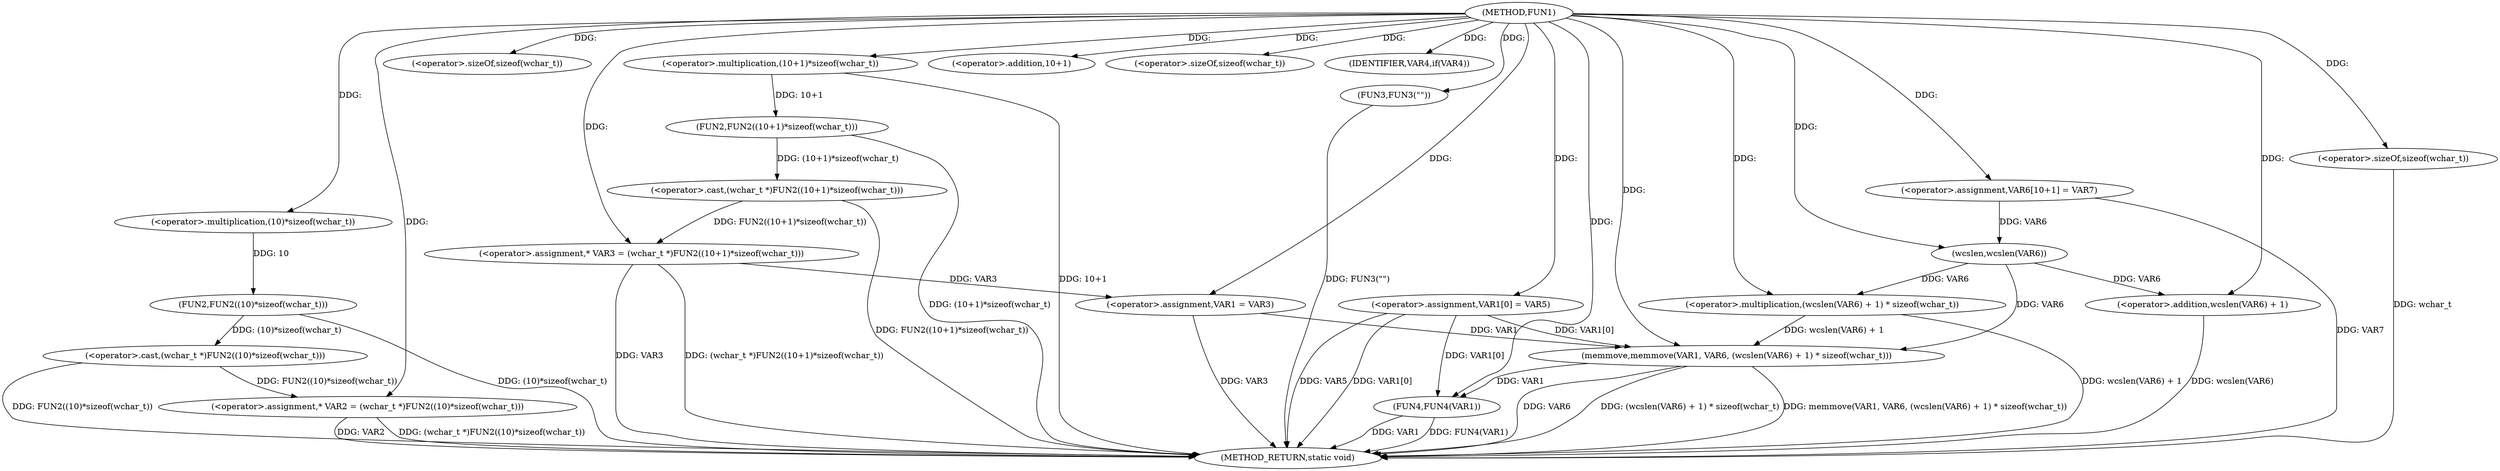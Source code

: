 digraph FUN1 {  
"1000100" [label = "(METHOD,FUN1)" ]
"1000157" [label = "(METHOD_RETURN,static void)" ]
"1000104" [label = "(<operator>.assignment,* VAR2 = (wchar_t *)FUN2((10)*sizeof(wchar_t)))" ]
"1000106" [label = "(<operator>.cast,(wchar_t *)FUN2((10)*sizeof(wchar_t)))" ]
"1000108" [label = "(FUN2,FUN2((10)*sizeof(wchar_t)))" ]
"1000109" [label = "(<operator>.multiplication,(10)*sizeof(wchar_t))" ]
"1000111" [label = "(<operator>.sizeOf,sizeof(wchar_t))" ]
"1000114" [label = "(<operator>.assignment,* VAR3 = (wchar_t *)FUN2((10+1)*sizeof(wchar_t)))" ]
"1000116" [label = "(<operator>.cast,(wchar_t *)FUN2((10+1)*sizeof(wchar_t)))" ]
"1000118" [label = "(FUN2,FUN2((10+1)*sizeof(wchar_t)))" ]
"1000119" [label = "(<operator>.multiplication,(10+1)*sizeof(wchar_t))" ]
"1000120" [label = "(<operator>.addition,10+1)" ]
"1000123" [label = "(<operator>.sizeOf,sizeof(wchar_t))" ]
"1000126" [label = "(IDENTIFIER,VAR4,if(VAR4))" ]
"1000128" [label = "(FUN3,FUN3(\"\"))" ]
"1000132" [label = "(<operator>.assignment,VAR1 = VAR3)" ]
"1000135" [label = "(<operator>.assignment,VAR1[0] = VAR5)" ]
"1000142" [label = "(<operator>.assignment,VAR6[10+1] = VAR7)" ]
"1000145" [label = "(memmove,memmove(VAR1, VAR6, (wcslen(VAR6) + 1) * sizeof(wchar_t)))" ]
"1000148" [label = "(<operator>.multiplication,(wcslen(VAR6) + 1) * sizeof(wchar_t))" ]
"1000149" [label = "(<operator>.addition,wcslen(VAR6) + 1)" ]
"1000150" [label = "(wcslen,wcslen(VAR6))" ]
"1000153" [label = "(<operator>.sizeOf,sizeof(wchar_t))" ]
"1000155" [label = "(FUN4,FUN4(VAR1))" ]
  "1000106" -> "1000157"  [ label = "DDG: FUN2((10)*sizeof(wchar_t))"] 
  "1000104" -> "1000157"  [ label = "DDG: VAR2"] 
  "1000114" -> "1000157"  [ label = "DDG: VAR3"] 
  "1000116" -> "1000157"  [ label = "DDG: FUN2((10+1)*sizeof(wchar_t))"] 
  "1000153" -> "1000157"  [ label = "DDG: wchar_t"] 
  "1000149" -> "1000157"  [ label = "DDG: wcslen(VAR6)"] 
  "1000118" -> "1000157"  [ label = "DDG: (10+1)*sizeof(wchar_t)"] 
  "1000135" -> "1000157"  [ label = "DDG: VAR5"] 
  "1000155" -> "1000157"  [ label = "DDG: FUN4(VAR1)"] 
  "1000142" -> "1000157"  [ label = "DDG: VAR7"] 
  "1000132" -> "1000157"  [ label = "DDG: VAR3"] 
  "1000148" -> "1000157"  [ label = "DDG: wcslen(VAR6) + 1"] 
  "1000145" -> "1000157"  [ label = "DDG: (wcslen(VAR6) + 1) * sizeof(wchar_t)"] 
  "1000119" -> "1000157"  [ label = "DDG: 10+1"] 
  "1000135" -> "1000157"  [ label = "DDG: VAR1[0]"] 
  "1000145" -> "1000157"  [ label = "DDG: memmove(VAR1, VAR6, (wcslen(VAR6) + 1) * sizeof(wchar_t))"] 
  "1000128" -> "1000157"  [ label = "DDG: FUN3(\"\")"] 
  "1000155" -> "1000157"  [ label = "DDG: VAR1"] 
  "1000145" -> "1000157"  [ label = "DDG: VAR6"] 
  "1000114" -> "1000157"  [ label = "DDG: (wchar_t *)FUN2((10+1)*sizeof(wchar_t))"] 
  "1000104" -> "1000157"  [ label = "DDG: (wchar_t *)FUN2((10)*sizeof(wchar_t))"] 
  "1000108" -> "1000157"  [ label = "DDG: (10)*sizeof(wchar_t)"] 
  "1000106" -> "1000104"  [ label = "DDG: FUN2((10)*sizeof(wchar_t))"] 
  "1000100" -> "1000104"  [ label = "DDG: "] 
  "1000108" -> "1000106"  [ label = "DDG: (10)*sizeof(wchar_t)"] 
  "1000109" -> "1000108"  [ label = "DDG: 10"] 
  "1000100" -> "1000109"  [ label = "DDG: "] 
  "1000100" -> "1000111"  [ label = "DDG: "] 
  "1000116" -> "1000114"  [ label = "DDG: FUN2((10+1)*sizeof(wchar_t))"] 
  "1000100" -> "1000114"  [ label = "DDG: "] 
  "1000118" -> "1000116"  [ label = "DDG: (10+1)*sizeof(wchar_t)"] 
  "1000119" -> "1000118"  [ label = "DDG: 10+1"] 
  "1000100" -> "1000119"  [ label = "DDG: "] 
  "1000100" -> "1000120"  [ label = "DDG: "] 
  "1000100" -> "1000123"  [ label = "DDG: "] 
  "1000100" -> "1000126"  [ label = "DDG: "] 
  "1000100" -> "1000128"  [ label = "DDG: "] 
  "1000114" -> "1000132"  [ label = "DDG: VAR3"] 
  "1000100" -> "1000132"  [ label = "DDG: "] 
  "1000100" -> "1000135"  [ label = "DDG: "] 
  "1000100" -> "1000142"  [ label = "DDG: "] 
  "1000132" -> "1000145"  [ label = "DDG: VAR1"] 
  "1000135" -> "1000145"  [ label = "DDG: VAR1[0]"] 
  "1000100" -> "1000145"  [ label = "DDG: "] 
  "1000150" -> "1000145"  [ label = "DDG: VAR6"] 
  "1000148" -> "1000145"  [ label = "DDG: wcslen(VAR6) + 1"] 
  "1000150" -> "1000148"  [ label = "DDG: VAR6"] 
  "1000100" -> "1000148"  [ label = "DDG: "] 
  "1000150" -> "1000149"  [ label = "DDG: VAR6"] 
  "1000142" -> "1000150"  [ label = "DDG: VAR6"] 
  "1000100" -> "1000150"  [ label = "DDG: "] 
  "1000100" -> "1000149"  [ label = "DDG: "] 
  "1000100" -> "1000153"  [ label = "DDG: "] 
  "1000135" -> "1000155"  [ label = "DDG: VAR1[0]"] 
  "1000145" -> "1000155"  [ label = "DDG: VAR1"] 
  "1000100" -> "1000155"  [ label = "DDG: "] 
}
